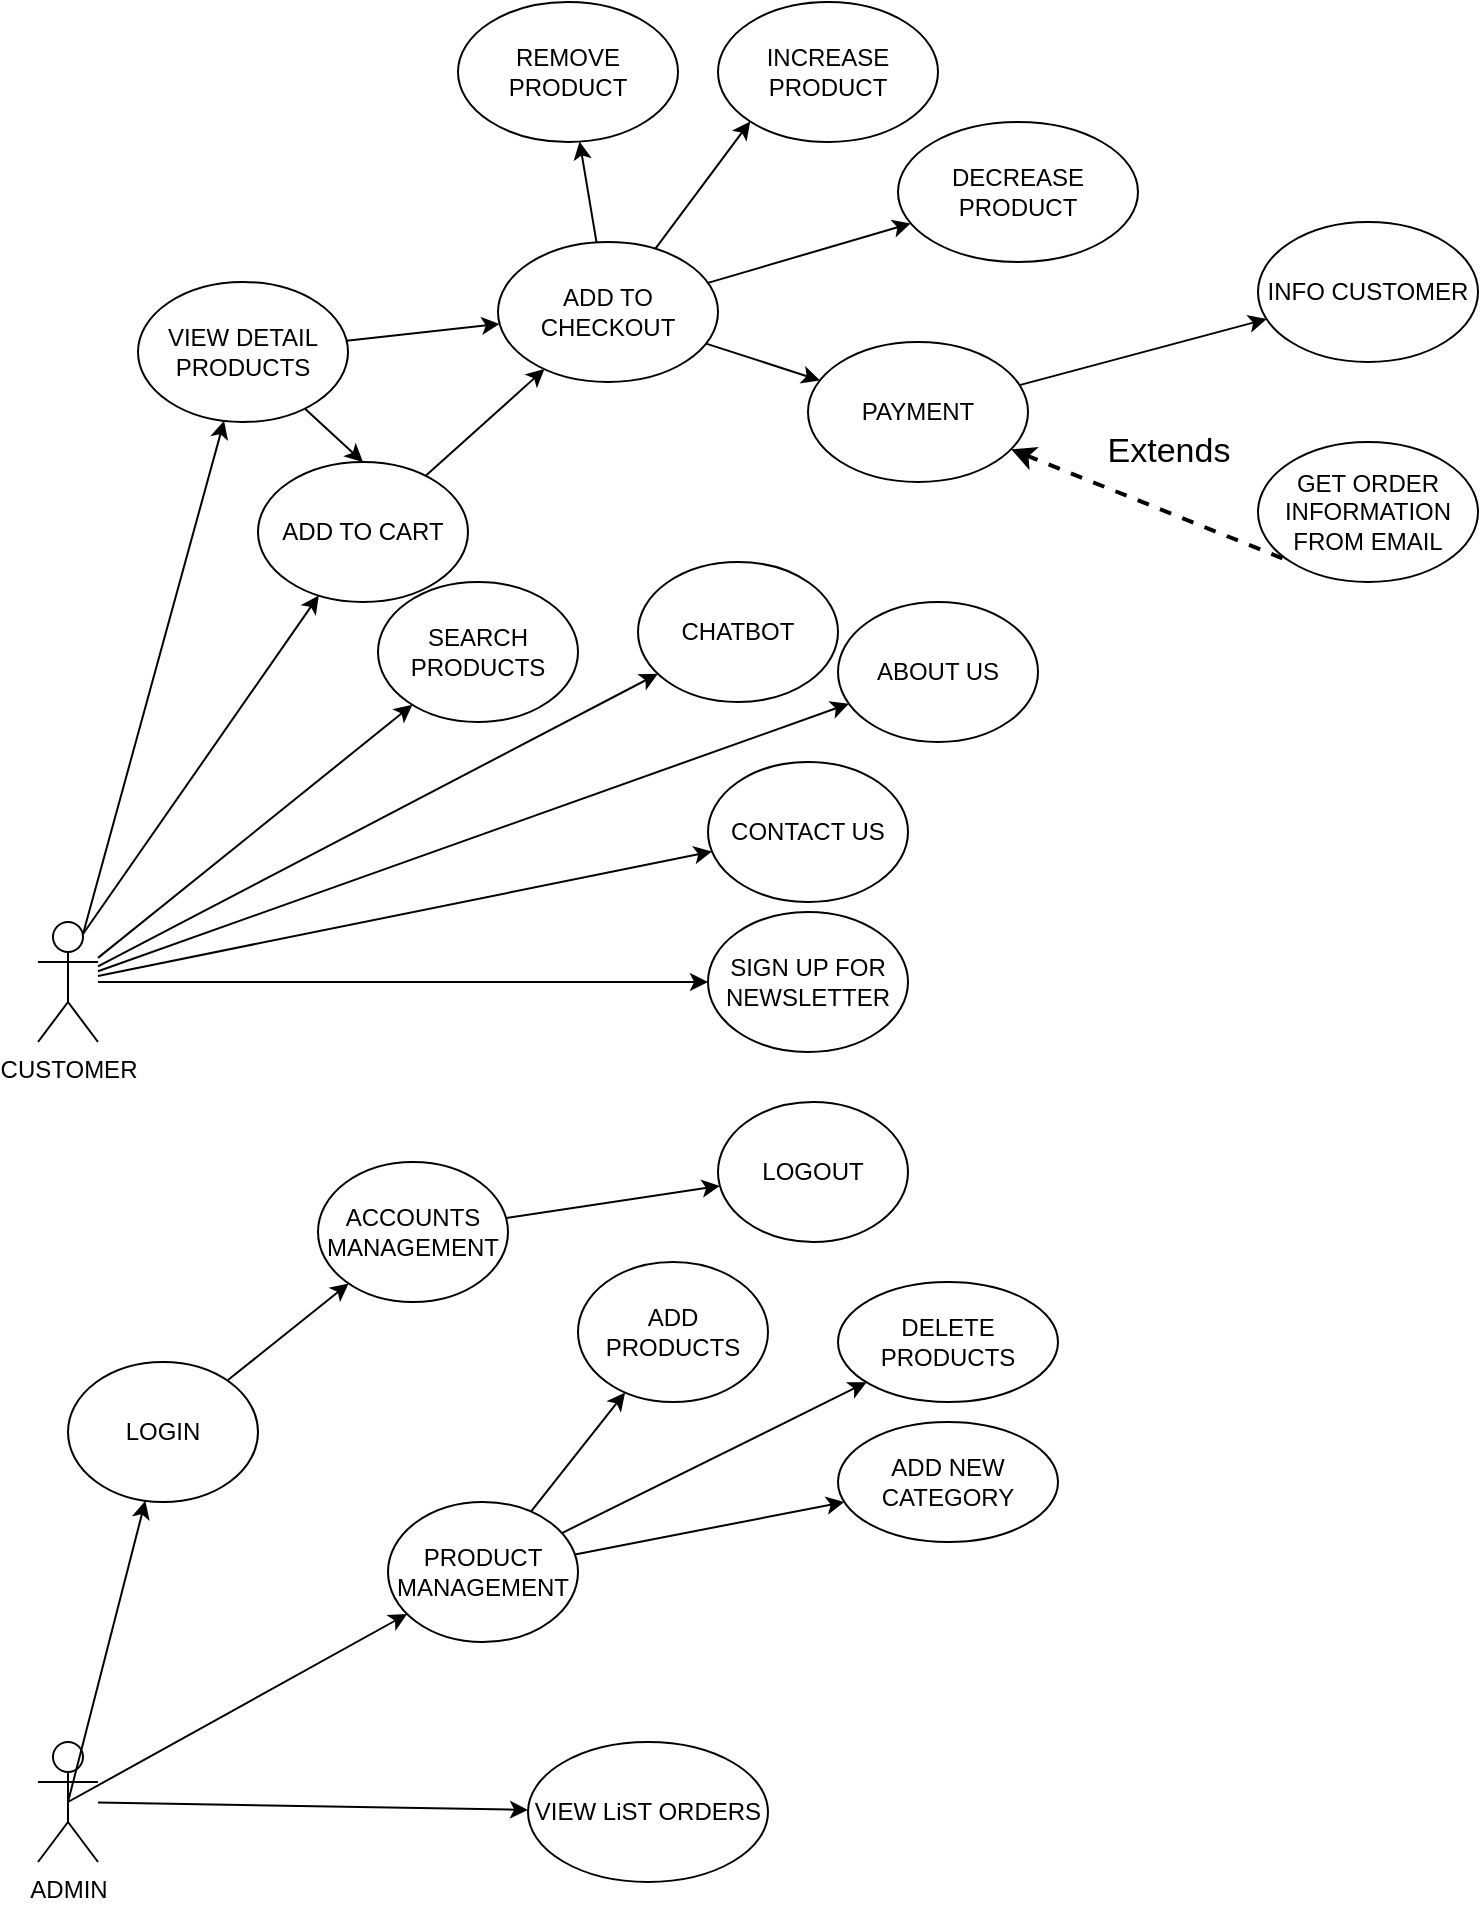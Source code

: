 <mxfile version="17.4.6" type="github">
  <diagram id="JZAeJcnLSfBEbdzy6QUT" name="Page-1">
    <mxGraphModel dx="782" dy="1503" grid="1" gridSize="10" guides="1" tooltips="1" connect="1" arrows="1" fold="1" page="1" pageScale="1" pageWidth="850" pageHeight="1100" math="0" shadow="0">
      <root>
        <mxCell id="0" />
        <mxCell id="1" parent="0" />
        <mxCell id="F03WZERHqUWlmiGmvyyW-1" value="CUSTOMER" style="shape=umlActor;verticalLabelPosition=bottom;verticalAlign=top;html=1;outlineConnect=0;" parent="1" vertex="1">
          <mxGeometry x="40" y="80" width="30" height="60" as="geometry" />
        </mxCell>
        <mxCell id="F03WZERHqUWlmiGmvyyW-4" value="ADMIN" style="shape=umlActor;verticalLabelPosition=bottom;verticalAlign=top;html=1;outlineConnect=0;" parent="1" vertex="1">
          <mxGeometry x="40" y="490" width="30" height="60" as="geometry" />
        </mxCell>
        <mxCell id="F03WZERHqUWlmiGmvyyW-6" value="VIEW DETAIL PRODUCTS" style="ellipse;whiteSpace=wrap;html=1;" parent="1" vertex="1">
          <mxGeometry x="90" y="-240" width="105" height="70" as="geometry" />
        </mxCell>
        <mxCell id="F03WZERHqUWlmiGmvyyW-8" value="PAYMENT" style="ellipse;whiteSpace=wrap;html=1;" parent="1" vertex="1">
          <mxGeometry x="425" y="-210" width="110" height="70" as="geometry" />
        </mxCell>
        <mxCell id="F03WZERHqUWlmiGmvyyW-9" value="SEARCH PRODUCTS" style="ellipse;whiteSpace=wrap;html=1;" parent="1" vertex="1">
          <mxGeometry x="210" y="-90" width="100" height="70" as="geometry" />
        </mxCell>
        <mxCell id="F03WZERHqUWlmiGmvyyW-10" style="edgeStyle=orthogonalEdgeStyle;rounded=0;orthogonalLoop=1;jettySize=auto;html=1;exitX=0.5;exitY=1;exitDx=0;exitDy=0;" parent="1" source="F03WZERHqUWlmiGmvyyW-9" target="F03WZERHqUWlmiGmvyyW-9" edge="1">
          <mxGeometry relative="1" as="geometry" />
        </mxCell>
        <mxCell id="F03WZERHqUWlmiGmvyyW-11" value="ADD PRODUCTS" style="ellipse;whiteSpace=wrap;html=1;" parent="1" vertex="1">
          <mxGeometry x="310" y="250" width="95" height="70" as="geometry" />
        </mxCell>
        <mxCell id="F03WZERHqUWlmiGmvyyW-13" value="DELETE PRODUCTS" style="ellipse;whiteSpace=wrap;html=1;" parent="1" vertex="1">
          <mxGeometry x="440" y="260" width="110" height="60" as="geometry" />
        </mxCell>
        <mxCell id="F03WZERHqUWlmiGmvyyW-19" value="PRODUCT MANAGEMENT" style="ellipse;whiteSpace=wrap;html=1;" parent="1" vertex="1">
          <mxGeometry x="215" y="370" width="95" height="70" as="geometry" />
        </mxCell>
        <mxCell id="F03WZERHqUWlmiGmvyyW-21" value="" style="endArrow=classic;html=1;rounded=0;" parent="1" source="F03WZERHqUWlmiGmvyyW-19" target="F03WZERHqUWlmiGmvyyW-11" edge="1">
          <mxGeometry width="50" height="50" relative="1" as="geometry">
            <mxPoint x="360" y="450" as="sourcePoint" />
            <mxPoint x="410" y="400" as="targetPoint" />
          </mxGeometry>
        </mxCell>
        <mxCell id="F03WZERHqUWlmiGmvyyW-22" value="" style="endArrow=classic;html=1;rounded=0;" parent="1" source="F03WZERHqUWlmiGmvyyW-19" target="F03WZERHqUWlmiGmvyyW-13" edge="1">
          <mxGeometry width="50" height="50" relative="1" as="geometry">
            <mxPoint x="360" y="450" as="sourcePoint" />
            <mxPoint x="410" y="400" as="targetPoint" />
          </mxGeometry>
        </mxCell>
        <mxCell id="F03WZERHqUWlmiGmvyyW-25" value="" style="endArrow=classic;html=1;rounded=0;exitX=0.5;exitY=0.5;exitDx=0;exitDy=0;exitPerimeter=0;" parent="1" source="F03WZERHqUWlmiGmvyyW-4" target="F03WZERHqUWlmiGmvyyW-19" edge="1">
          <mxGeometry width="50" height="50" relative="1" as="geometry">
            <mxPoint x="360" y="450" as="sourcePoint" />
            <mxPoint x="410" y="400" as="targetPoint" />
          </mxGeometry>
        </mxCell>
        <mxCell id="F03WZERHqUWlmiGmvyyW-28" value="VIEW LiST ORDERS" style="ellipse;whiteSpace=wrap;html=1;" parent="1" vertex="1">
          <mxGeometry x="285" y="490" width="120" height="70" as="geometry" />
        </mxCell>
        <mxCell id="F03WZERHqUWlmiGmvyyW-29" value="" style="endArrow=classic;html=1;rounded=0;" parent="1" source="F03WZERHqUWlmiGmvyyW-4" target="F03WZERHqUWlmiGmvyyW-28" edge="1">
          <mxGeometry width="50" height="50" relative="1" as="geometry">
            <mxPoint x="310.909" y="490.121" as="sourcePoint" />
            <mxPoint x="410" y="400" as="targetPoint" />
          </mxGeometry>
        </mxCell>
        <mxCell id="F03WZERHqUWlmiGmvyyW-30" value="INFO CUSTOMER" style="ellipse;whiteSpace=wrap;html=1;" parent="1" vertex="1">
          <mxGeometry x="650" y="-270" width="110" height="70" as="geometry" />
        </mxCell>
        <mxCell id="F03WZERHqUWlmiGmvyyW-31" value="CHATBOT" style="ellipse;whiteSpace=wrap;html=1;" parent="1" vertex="1">
          <mxGeometry x="340" y="-100" width="100" height="70" as="geometry" />
        </mxCell>
        <mxCell id="F03WZERHqUWlmiGmvyyW-35" value="" style="endArrow=classic;html=1;rounded=0;exitX=0.75;exitY=0.1;exitDx=0;exitDy=0;exitPerimeter=0;" parent="1" source="F03WZERHqUWlmiGmvyyW-1" target="F03WZERHqUWlmiGmvyyW-6" edge="1">
          <mxGeometry width="50" height="50" relative="1" as="geometry">
            <mxPoint x="119.439" y="-89.693" as="sourcePoint" />
            <mxPoint x="250" as="targetPoint" />
          </mxGeometry>
        </mxCell>
        <mxCell id="F03WZERHqUWlmiGmvyyW-37" value="" style="endArrow=classic;html=1;rounded=0;" parent="1" source="F03WZERHqUWlmiGmvyyW-1" target="F03WZERHqUWlmiGmvyyW-9" edge="1">
          <mxGeometry width="50" height="50" relative="1" as="geometry">
            <mxPoint x="217.979" y="-29.809" as="sourcePoint" />
            <mxPoint x="460" y="-90" as="targetPoint" />
          </mxGeometry>
        </mxCell>
        <mxCell id="F03WZERHqUWlmiGmvyyW-38" value="" style="endArrow=classic;html=1;rounded=0;" parent="1" source="F03WZERHqUWlmiGmvyyW-1" target="F03WZERHqUWlmiGmvyyW-31" edge="1">
          <mxGeometry width="50" height="50" relative="1" as="geometry">
            <mxPoint x="217.979" y="-29.809" as="sourcePoint" />
            <mxPoint x="460" y="-90" as="targetPoint" />
          </mxGeometry>
        </mxCell>
        <mxCell id="F03WZERHqUWlmiGmvyyW-39" value="" style="endArrow=classic;html=1;rounded=0;" parent="1" source="F03WZERHqUWlmiGmvyyW-8" target="F03WZERHqUWlmiGmvyyW-30" edge="1">
          <mxGeometry width="50" height="50" relative="1" as="geometry">
            <mxPoint x="217.979" y="-29.809" as="sourcePoint" />
            <mxPoint x="460" y="-90" as="targetPoint" />
          </mxGeometry>
        </mxCell>
        <mxCell id="F03WZERHqUWlmiGmvyyW-41" value="ABOUT US" style="ellipse;whiteSpace=wrap;html=1;" parent="1" vertex="1">
          <mxGeometry x="440" y="-80" width="100" height="70" as="geometry" />
        </mxCell>
        <mxCell id="F03WZERHqUWlmiGmvyyW-42" value="CONTACT US" style="ellipse;whiteSpace=wrap;html=1;" parent="1" vertex="1">
          <mxGeometry x="375" width="100" height="70" as="geometry" />
        </mxCell>
        <mxCell id="F03WZERHqUWlmiGmvyyW-43" value="" style="endArrow=classic;html=1;rounded=0;" parent="1" source="F03WZERHqUWlmiGmvyyW-1" target="F03WZERHqUWlmiGmvyyW-41" edge="1">
          <mxGeometry width="50" height="50" relative="1" as="geometry">
            <mxPoint x="217.979" y="-29.809" as="sourcePoint" />
            <mxPoint x="460" y="-90" as="targetPoint" />
          </mxGeometry>
        </mxCell>
        <mxCell id="F03WZERHqUWlmiGmvyyW-44" value="" style="endArrow=classic;html=1;rounded=0;" parent="1" source="F03WZERHqUWlmiGmvyyW-1" target="F03WZERHqUWlmiGmvyyW-42" edge="1">
          <mxGeometry width="50" height="50" relative="1" as="geometry">
            <mxPoint x="217.979" y="-29.809" as="sourcePoint" />
            <mxPoint x="460" y="-90" as="targetPoint" />
          </mxGeometry>
        </mxCell>
        <mxCell id="F03WZERHqUWlmiGmvyyW-46" value="GET ORDER INFORMATION FROM EMAIL" style="ellipse;whiteSpace=wrap;html=1;" parent="1" vertex="1">
          <mxGeometry x="650" y="-160" width="110" height="70" as="geometry" />
        </mxCell>
        <mxCell id="F03WZERHqUWlmiGmvyyW-48" value="" style="endArrow=none;dashed=1;html=1;rounded=0;fontSize=17;entryX=0;entryY=1;entryDx=0;entryDy=0;strokeWidth=2;startArrow=classic;startFill=1;" parent="1" source="F03WZERHqUWlmiGmvyyW-8" target="F03WZERHqUWlmiGmvyyW-46" edge="1">
          <mxGeometry width="50" height="50" relative="1" as="geometry">
            <mxPoint x="360" y="90" as="sourcePoint" />
            <mxPoint x="410" y="40" as="targetPoint" />
          </mxGeometry>
        </mxCell>
        <mxCell id="F03WZERHqUWlmiGmvyyW-49" value="Extends" style="text;html=1;align=center;verticalAlign=middle;resizable=0;points=[];autosize=1;strokeColor=none;fillColor=none;fontSize=17;" parent="1" vertex="1">
          <mxGeometry x="565" y="-170" width="80" height="30" as="geometry" />
        </mxCell>
        <mxCell id="F03WZERHqUWlmiGmvyyW-50" value="SIGN UP FOR NEWSLETTER" style="ellipse;whiteSpace=wrap;html=1;" parent="1" vertex="1">
          <mxGeometry x="375" y="75" width="100" height="70" as="geometry" />
        </mxCell>
        <mxCell id="F03WZERHqUWlmiGmvyyW-51" value="" style="endArrow=classic;html=1;rounded=0;" parent="1" source="F03WZERHqUWlmiGmvyyW-1" target="F03WZERHqUWlmiGmvyyW-50" edge="1">
          <mxGeometry width="50" height="50" relative="1" as="geometry">
            <mxPoint x="217.979" y="-29.809" as="sourcePoint" />
            <mxPoint x="460" y="-90" as="targetPoint" />
          </mxGeometry>
        </mxCell>
        <mxCell id="F03WZERHqUWlmiGmvyyW-53" value="ADD TO CART" style="ellipse;whiteSpace=wrap;html=1;" parent="1" vertex="1">
          <mxGeometry x="150" y="-150" width="105" height="70" as="geometry" />
        </mxCell>
        <mxCell id="F03WZERHqUWlmiGmvyyW-54" value="" style="endArrow=classic;html=1;rounded=0;exitX=0.75;exitY=0.1;exitDx=0;exitDy=0;exitPerimeter=0;" parent="1" source="F03WZERHqUWlmiGmvyyW-1" target="F03WZERHqUWlmiGmvyyW-53" edge="1">
          <mxGeometry width="50" height="50" relative="1" as="geometry">
            <mxPoint x="119.439" y="-89.693" as="sourcePoint" />
            <mxPoint x="250" as="targetPoint" />
          </mxGeometry>
        </mxCell>
        <mxCell id="F03WZERHqUWlmiGmvyyW-55" value="" style="endArrow=classic;html=1;rounded=0;" parent="1" source="F03WZERHqUWlmiGmvyyW-57" target="F03WZERHqUWlmiGmvyyW-8" edge="1">
          <mxGeometry width="50" height="50" relative="1" as="geometry">
            <mxPoint x="119.439" y="-89.693" as="sourcePoint" />
            <mxPoint x="250" as="targetPoint" />
          </mxGeometry>
        </mxCell>
        <mxCell id="F03WZERHqUWlmiGmvyyW-56" value="" style="endArrow=classic;html=1;rounded=0;entryX=0.5;entryY=0;entryDx=0;entryDy=0;" parent="1" source="F03WZERHqUWlmiGmvyyW-6" target="F03WZERHqUWlmiGmvyyW-53" edge="1">
          <mxGeometry width="50" height="50" relative="1" as="geometry">
            <mxPoint x="217.979" y="-29.809" as="sourcePoint" />
            <mxPoint x="460" y="-90" as="targetPoint" />
          </mxGeometry>
        </mxCell>
        <mxCell id="F03WZERHqUWlmiGmvyyW-57" value="ADD TO CHECKOUT" style="ellipse;whiteSpace=wrap;html=1;" parent="1" vertex="1">
          <mxGeometry x="270" y="-260" width="110" height="70" as="geometry" />
        </mxCell>
        <mxCell id="F03WZERHqUWlmiGmvyyW-58" value="" style="endArrow=classic;html=1;rounded=0;" parent="1" source="F03WZERHqUWlmiGmvyyW-6" target="F03WZERHqUWlmiGmvyyW-57" edge="1">
          <mxGeometry width="50" height="50" relative="1" as="geometry">
            <mxPoint x="119.439" y="-89.693" as="sourcePoint" />
            <mxPoint x="250" as="targetPoint" />
          </mxGeometry>
        </mxCell>
        <mxCell id="F03WZERHqUWlmiGmvyyW-59" value="" style="endArrow=classic;html=1;rounded=0;" parent="1" source="F03WZERHqUWlmiGmvyyW-53" target="F03WZERHqUWlmiGmvyyW-57" edge="1">
          <mxGeometry width="50" height="50" relative="1" as="geometry">
            <mxPoint x="119.439" y="-89.693" as="sourcePoint" />
            <mxPoint x="250" as="targetPoint" />
          </mxGeometry>
        </mxCell>
        <mxCell id="F03WZERHqUWlmiGmvyyW-60" value="REMOVE PRODUCT" style="ellipse;whiteSpace=wrap;html=1;" parent="1" vertex="1">
          <mxGeometry x="250" y="-380" width="110" height="70" as="geometry" />
        </mxCell>
        <mxCell id="F03WZERHqUWlmiGmvyyW-61" value="" style="endArrow=classic;html=1;rounded=0;" parent="1" source="F03WZERHqUWlmiGmvyyW-57" target="F03WZERHqUWlmiGmvyyW-60" edge="1">
          <mxGeometry width="50" height="50" relative="1" as="geometry">
            <mxPoint x="374.42" y="-209.64" as="sourcePoint" />
            <mxPoint x="420" y="-260" as="targetPoint" />
          </mxGeometry>
        </mxCell>
        <mxCell id="F03WZERHqUWlmiGmvyyW-63" value="INCREASE PRODUCT" style="ellipse;whiteSpace=wrap;html=1;" parent="1" vertex="1">
          <mxGeometry x="380" y="-380" width="110" height="70" as="geometry" />
        </mxCell>
        <mxCell id="F03WZERHqUWlmiGmvyyW-64" value="" style="endArrow=classic;html=1;rounded=0;entryX=0;entryY=1;entryDx=0;entryDy=0;" parent="1" source="F03WZERHqUWlmiGmvyyW-57" target="F03WZERHqUWlmiGmvyyW-63" edge="1">
          <mxGeometry width="50" height="50" relative="1" as="geometry">
            <mxPoint x="374.42" y="-209.64" as="sourcePoint" />
            <mxPoint x="420" y="-260" as="targetPoint" />
          </mxGeometry>
        </mxCell>
        <mxCell id="F03WZERHqUWlmiGmvyyW-65" value="DECREASE PRODUCT" style="ellipse;whiteSpace=wrap;html=1;" parent="1" vertex="1">
          <mxGeometry x="470" y="-320" width="120" height="70" as="geometry" />
        </mxCell>
        <mxCell id="F03WZERHqUWlmiGmvyyW-66" value="" style="endArrow=classic;html=1;rounded=0;" parent="1" source="F03WZERHqUWlmiGmvyyW-57" target="F03WZERHqUWlmiGmvyyW-65" edge="1">
          <mxGeometry width="50" height="50" relative="1" as="geometry">
            <mxPoint x="374.42" y="-209.64" as="sourcePoint" />
            <mxPoint x="420" y="-260" as="targetPoint" />
          </mxGeometry>
        </mxCell>
        <mxCell id="Rlz47w_OLK0KfphcT6fA-1" value="ADD NEW CATEGORY" style="ellipse;whiteSpace=wrap;html=1;" vertex="1" parent="1">
          <mxGeometry x="440" y="330" width="110" height="60" as="geometry" />
        </mxCell>
        <mxCell id="Rlz47w_OLK0KfphcT6fA-3" value="" style="endArrow=classic;html=1;rounded=0;" edge="1" parent="1" source="F03WZERHqUWlmiGmvyyW-19" target="Rlz47w_OLK0KfphcT6fA-1">
          <mxGeometry width="50" height="50" relative="1" as="geometry">
            <mxPoint x="360" y="450" as="sourcePoint" />
            <mxPoint x="410" y="400" as="targetPoint" />
          </mxGeometry>
        </mxCell>
        <mxCell id="Rlz47w_OLK0KfphcT6fA-4" value="LOGIN" style="ellipse;whiteSpace=wrap;html=1;" vertex="1" parent="1">
          <mxGeometry x="55" y="300" width="95" height="70" as="geometry" />
        </mxCell>
        <mxCell id="Rlz47w_OLK0KfphcT6fA-5" value="" style="endArrow=classic;html=1;rounded=0;exitX=0.5;exitY=0.5;exitDx=0;exitDy=0;exitPerimeter=0;" edge="1" parent="1" source="F03WZERHqUWlmiGmvyyW-4" target="Rlz47w_OLK0KfphcT6fA-4">
          <mxGeometry width="50" height="50" relative="1" as="geometry">
            <mxPoint x="360" y="450" as="sourcePoint" />
            <mxPoint x="410" y="400" as="targetPoint" />
          </mxGeometry>
        </mxCell>
        <mxCell id="Rlz47w_OLK0KfphcT6fA-6" value="ACCOUNTS MANAGEMENT" style="ellipse;whiteSpace=wrap;html=1;" vertex="1" parent="1">
          <mxGeometry x="180" y="200" width="95" height="70" as="geometry" />
        </mxCell>
        <mxCell id="Rlz47w_OLK0KfphcT6fA-7" value="" style="endArrow=classic;html=1;rounded=0;" edge="1" parent="1" source="Rlz47w_OLK0KfphcT6fA-4" target="Rlz47w_OLK0KfphcT6fA-6">
          <mxGeometry width="50" height="50" relative="1" as="geometry">
            <mxPoint x="360" y="450" as="sourcePoint" />
            <mxPoint x="410" y="400" as="targetPoint" />
          </mxGeometry>
        </mxCell>
        <mxCell id="Rlz47w_OLK0KfphcT6fA-8" value="LOGOUT" style="ellipse;whiteSpace=wrap;html=1;" vertex="1" parent="1">
          <mxGeometry x="380" y="170" width="95" height="70" as="geometry" />
        </mxCell>
        <mxCell id="Rlz47w_OLK0KfphcT6fA-10" value="" style="endArrow=classic;html=1;rounded=0;" edge="1" parent="1" source="Rlz47w_OLK0KfphcT6fA-6" target="Rlz47w_OLK0KfphcT6fA-8">
          <mxGeometry width="50" height="50" relative="1" as="geometry">
            <mxPoint x="360" y="450" as="sourcePoint" />
            <mxPoint x="410" y="400" as="targetPoint" />
          </mxGeometry>
        </mxCell>
      </root>
    </mxGraphModel>
  </diagram>
</mxfile>

